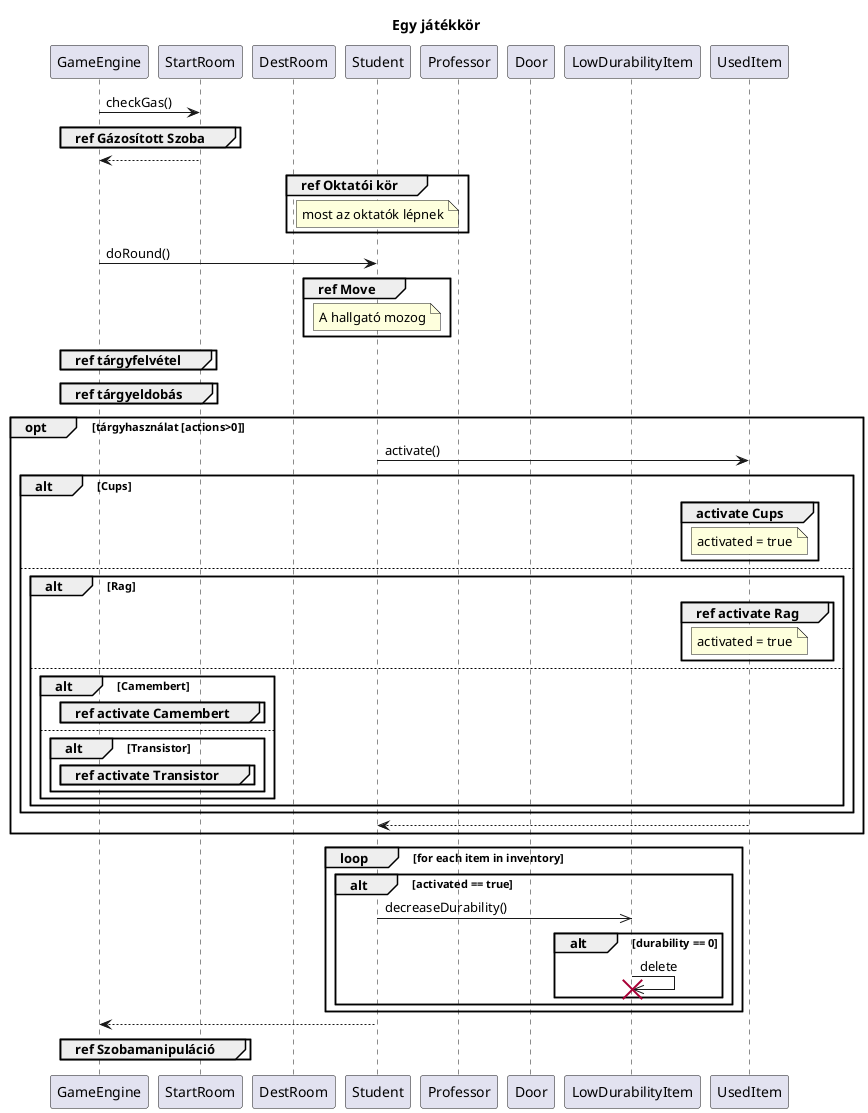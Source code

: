 @startuml Round

title Egy játékkör

participant GameEngine as g
participant StartRoom as sz
participant DestRoom as dsz
participant Student as h
participant Professor as okt
participant Door as a
participant LowDurabilityItem as t2
participant UsedItem as t

'nem baj, ha nem aktorokból indulnak ki a diagramok?'

g->sz : checkGas()
group ref Gázosított Szoba
end
sz-->g

group ref Oktatói kör
    note over h: most az oktatók lépnek
end

g -> h : doRound()

group ref Move
note over h : A hallgató mozog
end



group ref tárgyfelvétel
end

group ref tárgyeldobás
end

opt tárgyhasználat [actions>0]
    h->t : activate()

    alt Cups
        group activate Cups
            note over t : activated = true
        end
    else
        alt Rag
            group ref activate Rag
                note over t : activated = true
            end
        else
            alt Camembert
                group ref activate Camembert
                end
            else
                alt Transistor
                    group ref activate Transistor
                    end
                end
            end
        end
    end

    t-->h

end

loop for each item in inventory
    alt activated == true
        h->>t2 : decreaseDurability()

        alt durability == 0
            t2->>t2 !!: delete
        end
    end
end

h-->g

group ref Szobamanipuláció
end
@enduml